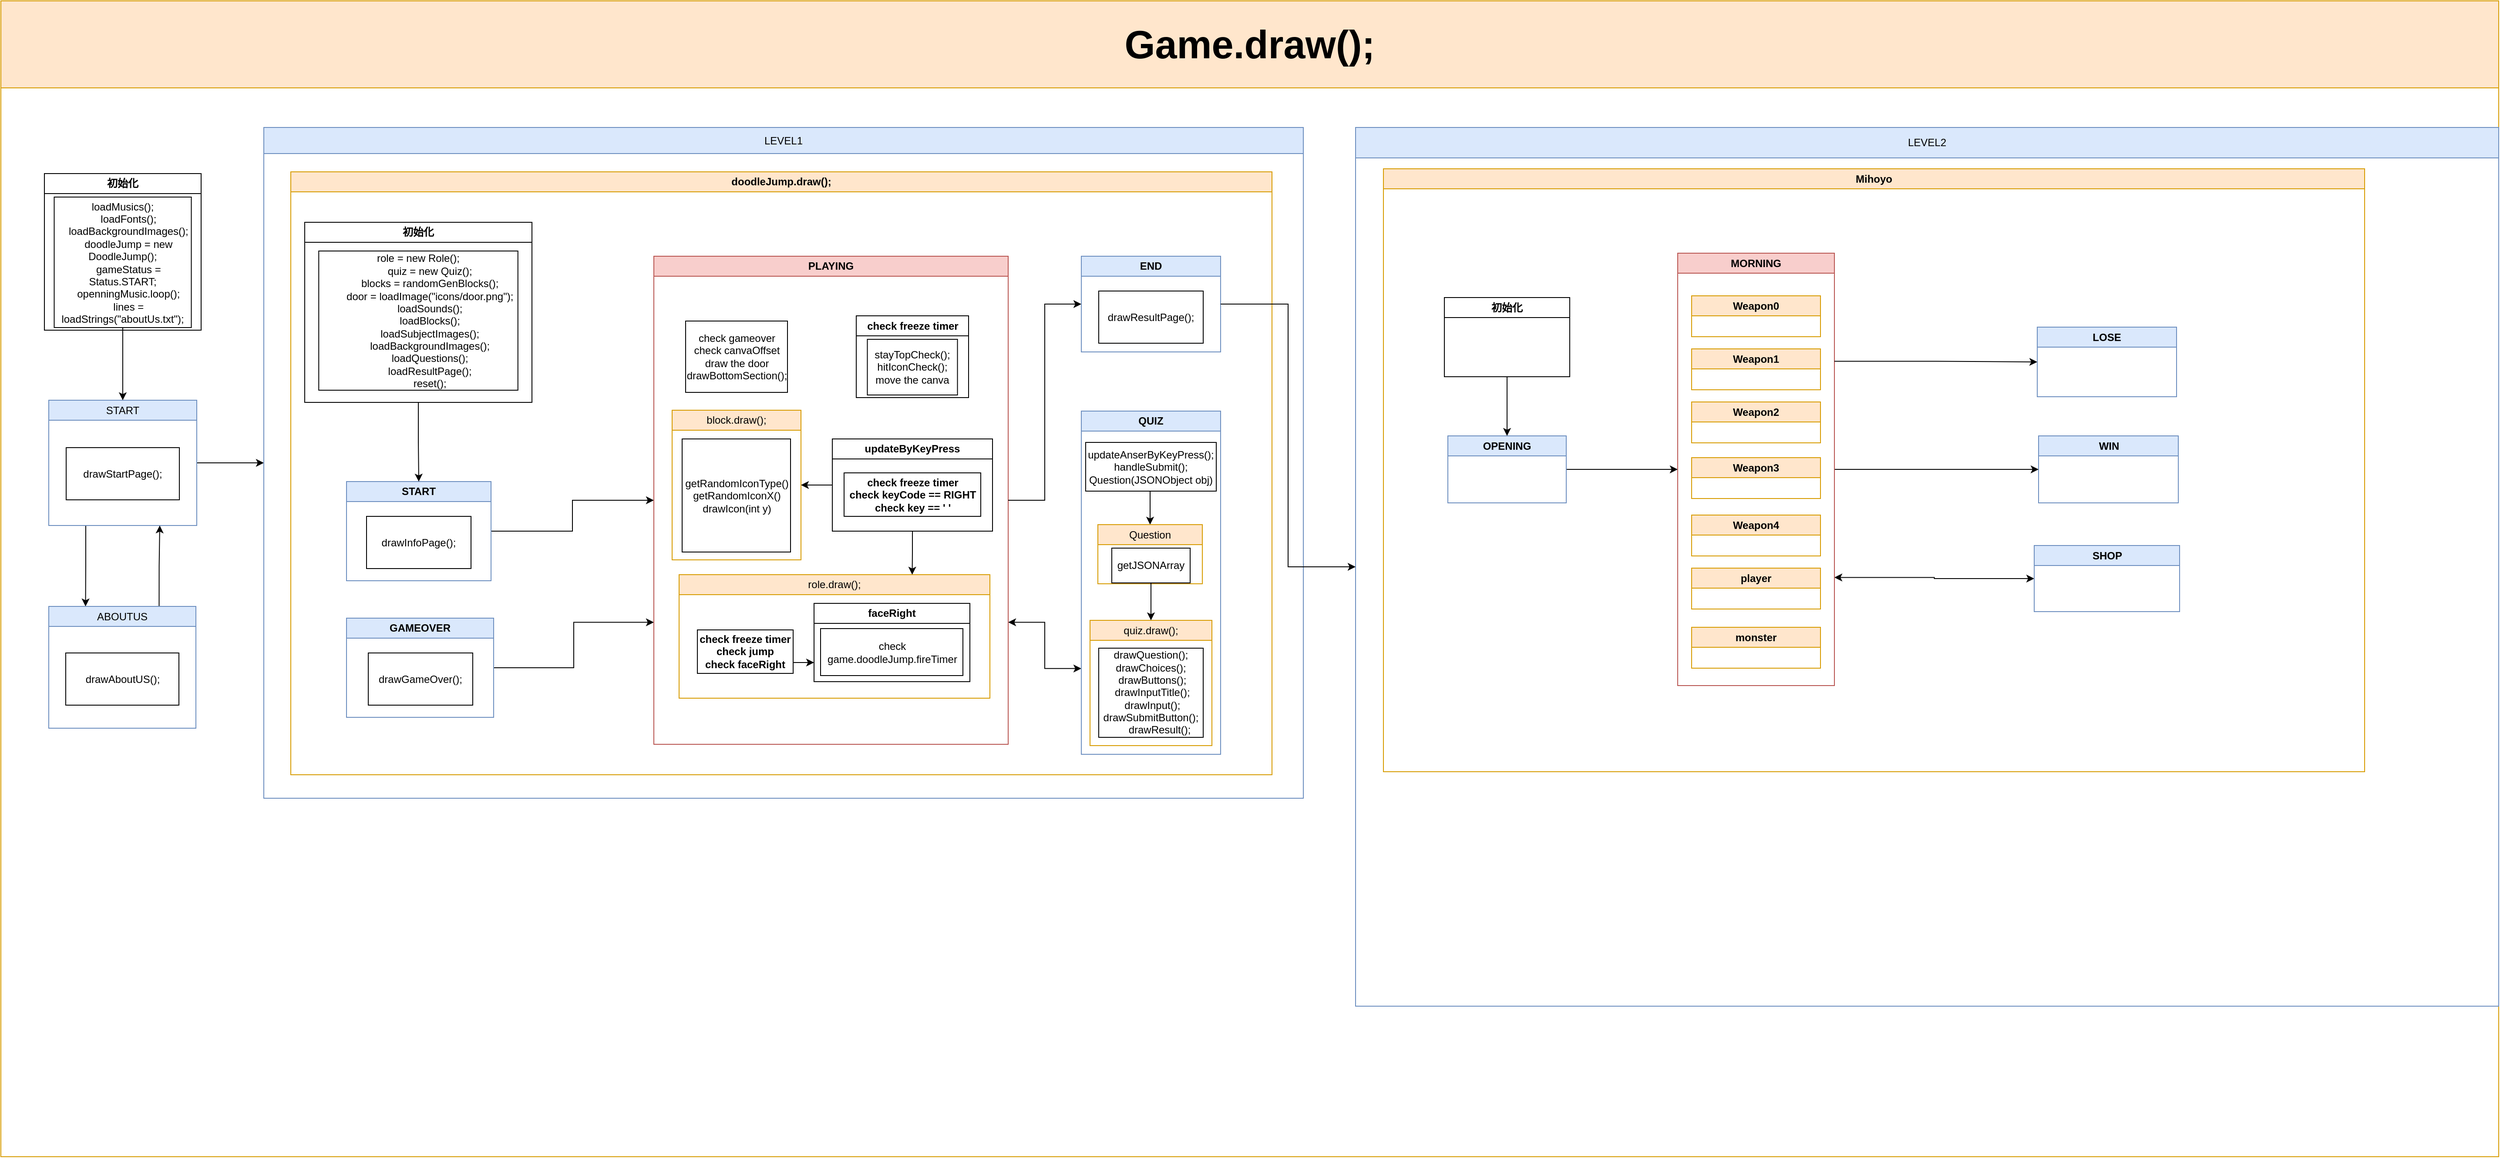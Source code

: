 <mxfile version="27.0.5">
  <diagram name="第 1 页" id="zvSUY6T6_Y0GB6HIT6o8">
    <mxGraphModel dx="1283" dy="868" grid="0" gridSize="10" guides="1" tooltips="1" connect="1" arrows="1" fold="1" page="1" pageScale="1" pageWidth="827" pageHeight="1169" math="0" shadow="0">
      <root>
        <mxCell id="0" />
        <mxCell id="1" parent="0" />
        <mxCell id="VDZzqtf6pBX9vTgafcBY-35" value="&lt;font style=&quot;font-size: 45px;&quot;&gt;Game.draw();&lt;/font&gt;" style="swimlane;whiteSpace=wrap;html=1;startSize=100;fontSize=20;fillColor=#ffe6cc;strokeColor=#d79b00;" parent="1" vertex="1">
          <mxGeometry x="840" y="20" width="2869" height="1328.5" as="geometry">
            <mxRectangle x="840" y="20" width="200" height="100" as="alternateBounds" />
          </mxGeometry>
        </mxCell>
        <mxCell id="VDZzqtf6pBX9vTgafcBY-46" style="edgeStyle=orthogonalEdgeStyle;rounded=0;orthogonalLoop=1;jettySize=auto;html=1;exitX=1;exitY=0.5;exitDx=0;exitDy=0;entryX=0;entryY=0.5;entryDx=0;entryDy=0;" parent="VDZzqtf6pBX9vTgafcBY-35" edge="1">
          <mxGeometry relative="1" as="geometry">
            <mxPoint x="160" y="260" as="sourcePoint" />
          </mxGeometry>
        </mxCell>
        <mxCell id="VDZzqtf6pBX9vTgafcBY-71" style="edgeStyle=orthogonalEdgeStyle;rounded=0;orthogonalLoop=1;jettySize=auto;html=1;exitX=0.25;exitY=1;exitDx=0;exitDy=0;entryX=0.25;entryY=0;entryDx=0;entryDy=0;" parent="VDZzqtf6pBX9vTgafcBY-35" source="VDZzqtf6pBX9vTgafcBY-51" target="VDZzqtf6pBX9vTgafcBY-64" edge="1">
          <mxGeometry relative="1" as="geometry" />
        </mxCell>
        <mxCell id="8nxNPM4JtghR5XvehcW0-9" style="edgeStyle=orthogonalEdgeStyle;rounded=0;orthogonalLoop=1;jettySize=auto;html=1;exitX=1;exitY=0.5;exitDx=0;exitDy=0;entryX=0;entryY=0.5;entryDx=0;entryDy=0;" parent="VDZzqtf6pBX9vTgafcBY-35" source="VDZzqtf6pBX9vTgafcBY-51" target="VDZzqtf6pBX9vTgafcBY-66" edge="1">
          <mxGeometry relative="1" as="geometry" />
        </mxCell>
        <mxCell id="VDZzqtf6pBX9vTgafcBY-51" value="&lt;span style=&quot;font-weight: 400;&quot;&gt;START&lt;/span&gt;" style="swimlane;whiteSpace=wrap;html=1;fillColor=#dae8fc;strokeColor=#6c8ebf;startSize=23;" parent="VDZzqtf6pBX9vTgafcBY-35" vertex="1">
          <mxGeometry x="55" y="459" width="170" height="144" as="geometry">
            <mxRectangle x="47" y="501" width="120" height="60" as="alternateBounds" />
          </mxGeometry>
        </mxCell>
        <mxCell id="VDZzqtf6pBX9vTgafcBY-53" value="drawStartPage();" style="rounded=0;whiteSpace=wrap;html=1;" parent="VDZzqtf6pBX9vTgafcBY-51" vertex="1">
          <mxGeometry x="20" y="54.5" width="130" height="60" as="geometry" />
        </mxCell>
        <mxCell id="VDZzqtf6pBX9vTgafcBY-72" style="edgeStyle=orthogonalEdgeStyle;rounded=0;orthogonalLoop=1;jettySize=auto;html=1;exitX=0.75;exitY=0;exitDx=0;exitDy=0;entryX=0.75;entryY=1;entryDx=0;entryDy=0;" parent="VDZzqtf6pBX9vTgafcBY-35" source="VDZzqtf6pBX9vTgafcBY-64" target="VDZzqtf6pBX9vTgafcBY-51" edge="1">
          <mxGeometry relative="1" as="geometry" />
        </mxCell>
        <mxCell id="VDZzqtf6pBX9vTgafcBY-64" value="&lt;span style=&quot;font-weight: 400;&quot;&gt;ABOUTUS&lt;/span&gt;" style="swimlane;whiteSpace=wrap;html=1;fillColor=#dae8fc;strokeColor=#6c8ebf;" parent="VDZzqtf6pBX9vTgafcBY-35" vertex="1">
          <mxGeometry x="55" y="696" width="169" height="140" as="geometry">
            <mxRectangle x="60" y="709" width="120" height="60" as="alternateBounds" />
          </mxGeometry>
        </mxCell>
        <mxCell id="VDZzqtf6pBX9vTgafcBY-65" value="drawAboutUS();" style="rounded=0;whiteSpace=wrap;html=1;" parent="VDZzqtf6pBX9vTgafcBY-64" vertex="1">
          <mxGeometry x="19.5" y="53.5" width="130" height="60" as="geometry" />
        </mxCell>
        <mxCell id="VDZzqtf6pBX9vTgafcBY-66" value="&lt;span style=&quot;font-weight: 400;&quot;&gt;LEVEL1&lt;/span&gt;" style="swimlane;whiteSpace=wrap;html=1;startSize=30;fillColor=#dae8fc;strokeColor=#6c8ebf;" parent="VDZzqtf6pBX9vTgafcBY-35" vertex="1">
          <mxGeometry x="302" y="145.5" width="1194" height="771" as="geometry">
            <mxRectangle x="302" y="145.5" width="120" height="60" as="alternateBounds" />
          </mxGeometry>
        </mxCell>
        <mxCell id="VDZzqtf6pBX9vTgafcBY-86" value="doodleJump.draw();" style="swimlane;whiteSpace=wrap;html=1;startSize=23;fillColor=#ffe6cc;strokeColor=#d79b00;" parent="VDZzqtf6pBX9vTgafcBY-66" vertex="1">
          <mxGeometry x="31" y="51" width="1127" height="693" as="geometry">
            <mxRectangle x="16" y="44" width="130" height="60" as="alternateBounds" />
          </mxGeometry>
        </mxCell>
        <mxCell id="8nxNPM4JtghR5XvehcW0-33" style="edgeStyle=orthogonalEdgeStyle;rounded=0;orthogonalLoop=1;jettySize=auto;html=1;exitX=1;exitY=0.5;exitDx=0;exitDy=0;entryX=0;entryY=0.5;entryDx=0;entryDy=0;" parent="VDZzqtf6pBX9vTgafcBY-86" source="VDZzqtf6pBX9vTgafcBY-70" target="VDZzqtf6pBX9vTgafcBY-74" edge="1">
          <mxGeometry relative="1" as="geometry" />
        </mxCell>
        <mxCell id="VDZzqtf6pBX9vTgafcBY-70" value="START" style="swimlane;whiteSpace=wrap;html=1;startSize=23;fillColor=#dae8fc;strokeColor=#6c8ebf;" parent="VDZzqtf6pBX9vTgafcBY-86" vertex="1">
          <mxGeometry x="64" y="356" width="166" height="114" as="geometry">
            <mxRectangle x="44" y="186" width="130" height="60" as="alternateBounds" />
          </mxGeometry>
        </mxCell>
        <mxCell id="VDZzqtf6pBX9vTgafcBY-93" value="drawInfoPage();" style="whiteSpace=wrap;html=1;" parent="VDZzqtf6pBX9vTgafcBY-70" vertex="1">
          <mxGeometry x="23" y="40" width="120" height="60" as="geometry" />
        </mxCell>
        <mxCell id="8nxNPM4JtghR5XvehcW0-52" style="edgeStyle=orthogonalEdgeStyle;rounded=0;orthogonalLoop=1;jettySize=auto;html=1;exitX=1;exitY=0.5;exitDx=0;exitDy=0;entryX=0;entryY=0.75;entryDx=0;entryDy=0;" parent="VDZzqtf6pBX9vTgafcBY-86" source="VDZzqtf6pBX9vTgafcBY-75" target="VDZzqtf6pBX9vTgafcBY-74" edge="1">
          <mxGeometry relative="1" as="geometry" />
        </mxCell>
        <mxCell id="VDZzqtf6pBX9vTgafcBY-75" value="GAMEOVER" style="swimlane;whiteSpace=wrap;html=1;startSize=23;fillColor=#dae8fc;strokeColor=#6c8ebf;" parent="VDZzqtf6pBX9vTgafcBY-86" vertex="1">
          <mxGeometry x="64" y="513" width="169" height="114" as="geometry">
            <mxRectangle x="274" y="186" width="130" height="60" as="alternateBounds" />
          </mxGeometry>
        </mxCell>
        <mxCell id="VDZzqtf6pBX9vTgafcBY-103" value="drawGameOver();" style="whiteSpace=wrap;html=1;" parent="VDZzqtf6pBX9vTgafcBY-75" vertex="1">
          <mxGeometry x="25" y="40" width="120" height="60" as="geometry" />
        </mxCell>
        <mxCell id="8nxNPM4JtghR5XvehcW0-16" style="edgeStyle=orthogonalEdgeStyle;rounded=0;orthogonalLoop=1;jettySize=auto;html=1;exitX=0.5;exitY=1;exitDx=0;exitDy=0;entryX=0.5;entryY=0;entryDx=0;entryDy=0;" parent="VDZzqtf6pBX9vTgafcBY-86" source="VDZzqtf6pBX9vTgafcBY-97" target="VDZzqtf6pBX9vTgafcBY-70" edge="1">
          <mxGeometry relative="1" as="geometry" />
        </mxCell>
        <mxCell id="VDZzqtf6pBX9vTgafcBY-97" value="初始化" style="swimlane;whiteSpace=wrap;html=1;startSize=23;" parent="VDZzqtf6pBX9vTgafcBY-86" vertex="1">
          <mxGeometry x="16" y="58" width="261" height="207" as="geometry">
            <mxRectangle x="118.5" y="47" width="130" height="60" as="alternateBounds" />
          </mxGeometry>
        </mxCell>
        <mxCell id="VDZzqtf6pBX9vTgafcBY-98" value="&lt;div&gt;role = new Role();&lt;/div&gt;&lt;div&gt;&amp;nbsp; &amp;nbsp; &amp;nbsp; &amp;nbsp; quiz = new Quiz();&lt;/div&gt;&lt;div&gt;&amp;nbsp; &amp;nbsp; &amp;nbsp; &amp;nbsp; blocks = randomGenBlocks();&lt;/div&gt;&lt;div&gt;&amp;nbsp; &amp;nbsp; &amp;nbsp; &amp;nbsp; door = loadImage(&quot;icons/door.png&quot;);&lt;/div&gt;&lt;div&gt;&amp;nbsp; &amp;nbsp; &amp;nbsp; &amp;nbsp; loadSounds();&lt;/div&gt;&lt;div&gt;&amp;nbsp; &amp;nbsp; &amp;nbsp; &amp;nbsp; loadBlocks();&lt;/div&gt;&lt;div&gt;&amp;nbsp; &amp;nbsp; &amp;nbsp; &amp;nbsp; loadSubjectImages();&lt;/div&gt;&lt;div&gt;&amp;nbsp; &amp;nbsp; &amp;nbsp; &amp;nbsp; loadBackgroundImages();&lt;/div&gt;&lt;div&gt;&amp;nbsp; &amp;nbsp; &amp;nbsp; &amp;nbsp; loadQuestions();&lt;/div&gt;&lt;div&gt;&amp;nbsp; &amp;nbsp; &amp;nbsp; &amp;nbsp; loadResultPage();&lt;/div&gt;&lt;div&gt;&amp;nbsp; &amp;nbsp; &amp;nbsp; &amp;nbsp; reset();&lt;/div&gt;" style="whiteSpace=wrap;html=1;" parent="VDZzqtf6pBX9vTgafcBY-97" vertex="1">
          <mxGeometry x="16.13" y="33" width="228.75" height="160" as="geometry" />
        </mxCell>
        <mxCell id="8nxNPM4JtghR5XvehcW0-41" style="edgeStyle=orthogonalEdgeStyle;rounded=0;orthogonalLoop=1;jettySize=auto;html=1;exitX=1;exitY=0.75;exitDx=0;exitDy=0;entryX=0;entryY=0.75;entryDx=0;entryDy=0;startArrow=classic;startFill=1;" parent="VDZzqtf6pBX9vTgafcBY-86" source="VDZzqtf6pBX9vTgafcBY-74" target="VDZzqtf6pBX9vTgafcBY-77" edge="1">
          <mxGeometry relative="1" as="geometry" />
        </mxCell>
        <mxCell id="VDZzqtf6pBX9vTgafcBY-74" value="PLAYING" style="swimlane;whiteSpace=wrap;html=1;startSize=23;fillColor=#f8cecc;strokeColor=#b85450;" parent="VDZzqtf6pBX9vTgafcBY-86" vertex="1">
          <mxGeometry x="417" y="97" width="407" height="561" as="geometry">
            <mxRectangle x="398" y="438" width="130" height="60" as="alternateBounds" />
          </mxGeometry>
        </mxCell>
        <mxCell id="VDZzqtf6pBX9vTgafcBY-134" value="&lt;span style=&quot;background-color: transparent; color: light-dark(rgb(0, 0, 0), rgb(255, 255, 255));&quot;&gt;check freeze timer&lt;/span&gt;" style="swimlane;whiteSpace=wrap;html=1;" parent="VDZzqtf6pBX9vTgafcBY-74" vertex="1">
          <mxGeometry x="232.5" y="68.5" width="129" height="94" as="geometry" />
        </mxCell>
        <mxCell id="VDZzqtf6pBX9vTgafcBY-135" value="&lt;div&gt;stayTopCheck();&lt;/div&gt;&lt;div&gt;hitIconCheck();&lt;/div&gt;&lt;div&gt;move the canva&lt;/div&gt;" style="rounded=0;whiteSpace=wrap;html=1;" parent="VDZzqtf6pBX9vTgafcBY-134" vertex="1">
          <mxGeometry x="12.75" y="27" width="103.5" height="64" as="geometry" />
        </mxCell>
        <mxCell id="VDZzqtf6pBX9vTgafcBY-136" value="&lt;span style=&quot;font-weight: 400;&quot;&gt;block.draw();&lt;/span&gt;" style="swimlane;whiteSpace=wrap;html=1;fillColor=#ffe6cc;strokeColor=#d79b00;" parent="VDZzqtf6pBX9vTgafcBY-74" vertex="1">
          <mxGeometry x="21" y="177" width="148" height="172" as="geometry">
            <mxRectangle x="40" y="390" width="120" height="60" as="alternateBounds" />
          </mxGeometry>
        </mxCell>
        <mxCell id="VDZzqtf6pBX9vTgafcBY-137" value="getRandomIconType()&lt;div&gt;getRandomIconX()&lt;br&gt;drawIcon(int y)&lt;/div&gt;" style="rounded=0;whiteSpace=wrap;html=1;" parent="VDZzqtf6pBX9vTgafcBY-136" vertex="1">
          <mxGeometry x="11.5" y="33" width="124.5" height="130" as="geometry" />
        </mxCell>
        <mxCell id="VDZzqtf6pBX9vTgafcBY-132" value="check gameover&lt;div&gt;check canvaOffset&lt;/div&gt;&lt;div&gt;draw the door&lt;/div&gt;&lt;div&gt;drawBottomSection();&lt;/div&gt;" style="rounded=0;whiteSpace=wrap;html=1;" parent="VDZzqtf6pBX9vTgafcBY-74" vertex="1">
          <mxGeometry x="36.5" y="74.5" width="117" height="82" as="geometry" />
        </mxCell>
        <mxCell id="VDZzqtf6pBX9vTgafcBY-141" value="&lt;span style=&quot;font-weight: 400;&quot;&gt;role.draw();&lt;/span&gt;" style="swimlane;whiteSpace=wrap;html=1;fillColor=#ffe6cc;strokeColor=#d79b00;" parent="VDZzqtf6pBX9vTgafcBY-74" vertex="1">
          <mxGeometry x="29" y="366" width="357" height="142" as="geometry">
            <mxRectangle x="46" y="696" width="120" height="60" as="alternateBounds" />
          </mxGeometry>
        </mxCell>
        <mxCell id="8nxNPM4JtghR5XvehcW0-54" style="edgeStyle=orthogonalEdgeStyle;rounded=0;orthogonalLoop=1;jettySize=auto;html=1;exitX=1;exitY=0.75;exitDx=0;exitDy=0;entryX=0;entryY=0.75;entryDx=0;entryDy=0;" parent="VDZzqtf6pBX9vTgafcBY-141" source="VDZzqtf6pBX9vTgafcBY-142" target="VDZzqtf6pBX9vTgafcBY-148" edge="1">
          <mxGeometry relative="1" as="geometry" />
        </mxCell>
        <mxCell id="VDZzqtf6pBX9vTgafcBY-142" value="&lt;span style=&quot;font-weight: 700;&quot;&gt;check freeze timer&lt;/span&gt;&lt;div&gt;&lt;span style=&quot;font-weight: 700;&quot;&gt;check jump&lt;/span&gt;&lt;/div&gt;&lt;div&gt;&lt;span style=&quot;font-weight: 700;&quot;&gt;check faceRight&lt;/span&gt;&lt;/div&gt;" style="rounded=0;whiteSpace=wrap;html=1;" parent="VDZzqtf6pBX9vTgafcBY-141" vertex="1">
          <mxGeometry x="21" y="63.5" width="110" height="50" as="geometry" />
        </mxCell>
        <mxCell id="VDZzqtf6pBX9vTgafcBY-148" value="faceRight" style="swimlane;whiteSpace=wrap;html=1;" parent="VDZzqtf6pBX9vTgafcBY-141" vertex="1">
          <mxGeometry x="155" y="33" width="179" height="90" as="geometry" />
        </mxCell>
        <mxCell id="VDZzqtf6pBX9vTgafcBY-149" value="&lt;div&gt;check&lt;/div&gt;game.doodleJump.fireTimer" style="rounded=0;whiteSpace=wrap;html=1;" parent="VDZzqtf6pBX9vTgafcBY-148" vertex="1">
          <mxGeometry x="7.5" y="29" width="163.5" height="54" as="geometry" />
        </mxCell>
        <mxCell id="8nxNPM4JtghR5XvehcW0-46" style="edgeStyle=orthogonalEdgeStyle;rounded=0;orthogonalLoop=1;jettySize=auto;html=1;exitX=0.5;exitY=1;exitDx=0;exitDy=0;entryX=0.75;entryY=0;entryDx=0;entryDy=0;" parent="VDZzqtf6pBX9vTgafcBY-74" source="8nxNPM4JtghR5XvehcW0-45" target="VDZzqtf6pBX9vTgafcBY-141" edge="1">
          <mxGeometry relative="1" as="geometry" />
        </mxCell>
        <mxCell id="8nxNPM4JtghR5XvehcW0-51" style="edgeStyle=orthogonalEdgeStyle;rounded=0;orthogonalLoop=1;jettySize=auto;html=1;exitX=0;exitY=0.5;exitDx=0;exitDy=0;entryX=1;entryY=0.5;entryDx=0;entryDy=0;" parent="VDZzqtf6pBX9vTgafcBY-74" source="8nxNPM4JtghR5XvehcW0-45" target="VDZzqtf6pBX9vTgafcBY-136" edge="1">
          <mxGeometry relative="1" as="geometry" />
        </mxCell>
        <mxCell id="8nxNPM4JtghR5XvehcW0-45" value="updateByKeyPress" style="swimlane;whiteSpace=wrap;html=1;" parent="VDZzqtf6pBX9vTgafcBY-74" vertex="1">
          <mxGeometry x="205" y="210" width="184" height="106" as="geometry" />
        </mxCell>
        <mxCell id="8nxNPM4JtghR5XvehcW0-49" value="&lt;span style=&quot;font-weight: 700;&quot;&gt;check freeze timer&lt;/span&gt;&lt;div&gt;&lt;b&gt;check&amp;nbsp;&lt;/b&gt;&lt;span style=&quot;background-color: transparent;&quot;&gt;&lt;b&gt;keyCode == RIGHT&lt;/b&gt;&lt;/span&gt;&lt;/div&gt;&lt;div&gt;&lt;b style=&quot;background-color: transparent; color: light-dark(rgb(0, 0, 0), rgb(255, 255, 255));&quot;&gt;check key == &#39; &#39;&lt;/b&gt;&lt;/div&gt;" style="rounded=0;whiteSpace=wrap;html=1;" parent="8nxNPM4JtghR5XvehcW0-45" vertex="1">
          <mxGeometry x="13.5" y="39" width="157" height="50" as="geometry" />
        </mxCell>
        <mxCell id="VDZzqtf6pBX9vTgafcBY-77" value="QUIZ" style="swimlane;whiteSpace=wrap;html=1;startSize=23;fillColor=#dae8fc;strokeColor=#6c8ebf;" parent="VDZzqtf6pBX9vTgafcBY-86" vertex="1">
          <mxGeometry x="908" y="275" width="160" height="394.5" as="geometry">
            <mxRectangle x="921" y="526" width="130" height="60" as="alternateBounds" />
          </mxGeometry>
        </mxCell>
        <mxCell id="VDZzqtf6pBX9vTgafcBY-106" value="&lt;span style=&quot;font-weight: 400;&quot;&gt;quiz.draw();&lt;/span&gt;" style="swimlane;whiteSpace=wrap;html=1;startSize=23;fillColor=#ffe6cc;strokeColor=#d79b00;" parent="VDZzqtf6pBX9vTgafcBY-77" vertex="1">
          <mxGeometry x="10" y="240.5" width="140" height="144" as="geometry">
            <mxRectangle x="16" y="250.5" width="130" height="60" as="alternateBounds" />
          </mxGeometry>
        </mxCell>
        <mxCell id="VDZzqtf6pBX9vTgafcBY-139" value="drawQuestion();&lt;div&gt;&lt;div&gt;drawChoices();&lt;/div&gt;&lt;div&gt;&amp;nbsp;drawButtons();&lt;/div&gt;&lt;div&gt;&amp;nbsp;drawInputTitle();&lt;/div&gt;&lt;div&gt;&amp;nbsp;drawInput();&lt;/div&gt;&lt;/div&gt;&lt;div&gt;&lt;div&gt;drawSubmitButton();&lt;/div&gt;&lt;div&gt;&amp;nbsp; &amp;nbsp; &amp;nbsp; drawResult();&lt;/div&gt;&lt;/div&gt;" style="whiteSpace=wrap;html=1;" parent="VDZzqtf6pBX9vTgafcBY-106" vertex="1">
          <mxGeometry x="10" y="32" width="120" height="102.5" as="geometry" />
        </mxCell>
        <mxCell id="8nxNPM4JtghR5XvehcW0-27" style="edgeStyle=orthogonalEdgeStyle;rounded=0;orthogonalLoop=1;jettySize=auto;html=1;exitX=0.5;exitY=1;exitDx=0;exitDy=0;entryX=0.5;entryY=0;entryDx=0;entryDy=0;" parent="VDZzqtf6pBX9vTgafcBY-77" source="VDZzqtf6pBX9vTgafcBY-166" target="VDZzqtf6pBX9vTgafcBY-138" edge="1">
          <mxGeometry relative="1" as="geometry" />
        </mxCell>
        <mxCell id="VDZzqtf6pBX9vTgafcBY-166" value="updateAnserByKeyPress();&lt;div&gt;handleSubmit();&lt;/div&gt;&lt;div&gt;Question(JSONObject obj)&lt;/div&gt;" style="whiteSpace=wrap;html=1;" parent="VDZzqtf6pBX9vTgafcBY-77" vertex="1">
          <mxGeometry x="5" y="36" width="150" height="56" as="geometry" />
        </mxCell>
        <mxCell id="VDZzqtf6pBX9vTgafcBY-138" value="&lt;span style=&quot;font-weight: 400;&quot;&gt;Question&lt;/span&gt;" style="swimlane;whiteSpace=wrap;html=1;startSize=23;fillColor=#ffe6cc;strokeColor=#d79b00;" parent="VDZzqtf6pBX9vTgafcBY-77" vertex="1">
          <mxGeometry x="19" y="130.5" width="120" height="68" as="geometry">
            <mxRectangle x="20" y="121" width="130" height="60" as="alternateBounds" />
          </mxGeometry>
        </mxCell>
        <mxCell id="VDZzqtf6pBX9vTgafcBY-168" value="getJSONArray" style="whiteSpace=wrap;html=1;" parent="VDZzqtf6pBX9vTgafcBY-138" vertex="1">
          <mxGeometry x="16" y="27" width="90" height="40" as="geometry" />
        </mxCell>
        <mxCell id="VDZzqtf6pBX9vTgafcBY-172" style="edgeStyle=orthogonalEdgeStyle;rounded=0;orthogonalLoop=1;jettySize=auto;html=1;exitX=0.5;exitY=1;exitDx=0;exitDy=0;entryX=0.5;entryY=0;entryDx=0;entryDy=0;" parent="VDZzqtf6pBX9vTgafcBY-77" source="VDZzqtf6pBX9vTgafcBY-168" target="VDZzqtf6pBX9vTgafcBY-106" edge="1">
          <mxGeometry relative="1" as="geometry" />
        </mxCell>
        <mxCell id="VDZzqtf6pBX9vTgafcBY-76" value="END" style="swimlane;whiteSpace=wrap;html=1;startSize=23;fillColor=#dae8fc;strokeColor=#6c8ebf;" parent="VDZzqtf6pBX9vTgafcBY-86" vertex="1">
          <mxGeometry x="908" y="97" width="160" height="110" as="geometry">
            <mxRectangle x="921" y="97" width="130" height="60" as="alternateBounds" />
          </mxGeometry>
        </mxCell>
        <mxCell id="VDZzqtf6pBX9vTgafcBY-104" value="drawResultPage();" style="whiteSpace=wrap;html=1;" parent="VDZzqtf6pBX9vTgafcBY-76" vertex="1">
          <mxGeometry x="20" y="40" width="120" height="60" as="geometry" />
        </mxCell>
        <mxCell id="8nxNPM4JtghR5XvehcW0-38" style="edgeStyle=orthogonalEdgeStyle;rounded=0;orthogonalLoop=1;jettySize=auto;html=1;exitX=1;exitY=0.5;exitDx=0;exitDy=0;entryX=0;entryY=0.5;entryDx=0;entryDy=0;" parent="VDZzqtf6pBX9vTgafcBY-86" source="VDZzqtf6pBX9vTgafcBY-74" target="VDZzqtf6pBX9vTgafcBY-76" edge="1">
          <mxGeometry relative="1" as="geometry" />
        </mxCell>
        <mxCell id="VDZzqtf6pBX9vTgafcBY-94" value="初始化" style="swimlane;whiteSpace=wrap;html=1;startSize=23;" parent="VDZzqtf6pBX9vTgafcBY-35" vertex="1">
          <mxGeometry x="50" y="198.5" width="180" height="180" as="geometry">
            <mxRectangle x="42" y="391" width="130" height="60" as="alternateBounds" />
          </mxGeometry>
        </mxCell>
        <mxCell id="VDZzqtf6pBX9vTgafcBY-95" value="&lt;div&gt;loadMusics();&lt;/div&gt;&lt;div&gt;&amp;nbsp; &amp;nbsp; loadFonts();&lt;/div&gt;&lt;div&gt;&amp;nbsp; &amp;nbsp; loadBackgroundImages();&lt;/div&gt;&lt;div&gt;&amp;nbsp; &amp;nbsp; doodleJump = new DoodleJump();&lt;/div&gt;&lt;div&gt;&amp;nbsp; &amp;nbsp; gameStatus = Status.START;&lt;/div&gt;&lt;div&gt;&amp;nbsp; &amp;nbsp; openningMusic.loop();&lt;/div&gt;&lt;div&gt;&amp;nbsp; &amp;nbsp; lines = loadStrings(&quot;aboutUs.txt&quot;);&lt;/div&gt;" style="whiteSpace=wrap;html=1;" parent="VDZzqtf6pBX9vTgafcBY-94" vertex="1">
          <mxGeometry x="11.25" y="27" width="157.5" height="150" as="geometry" />
        </mxCell>
        <mxCell id="VDZzqtf6pBX9vTgafcBY-176" style="edgeStyle=orthogonalEdgeStyle;rounded=0;orthogonalLoop=1;jettySize=auto;html=1;exitX=0.5;exitY=1;exitDx=0;exitDy=0;entryX=0.5;entryY=0;entryDx=0;entryDy=0;" parent="VDZzqtf6pBX9vTgafcBY-35" source="VDZzqtf6pBX9vTgafcBY-95" target="VDZzqtf6pBX9vTgafcBY-51" edge="1">
          <mxGeometry relative="1" as="geometry" />
        </mxCell>
        <mxCell id="VDZzqtf6pBX9vTgafcBY-87" value="&lt;span style=&quot;font-weight: 400;&quot;&gt;LEVEL2&lt;/span&gt;" style="swimlane;whiteSpace=wrap;html=1;fillColor=#dae8fc;strokeColor=#6c8ebf;startSize=35;" parent="VDZzqtf6pBX9vTgafcBY-35" vertex="1">
          <mxGeometry x="1556" y="145.5" width="1313" height="1010" as="geometry">
            <mxRectangle x="1579" y="318.5" width="120" height="60" as="alternateBounds" />
          </mxGeometry>
        </mxCell>
        <mxCell id="puHyTgyI4DrkpRGL8Mu7-3" value="Mihoyo" style="swimlane;whiteSpace=wrap;html=1;startSize=23;fillColor=#ffe6cc;strokeColor=#d79b00;" vertex="1" parent="VDZzqtf6pBX9vTgafcBY-87">
          <mxGeometry x="32" y="47.5" width="1127" height="693" as="geometry">
            <mxRectangle x="16" y="44" width="130" height="60" as="alternateBounds" />
          </mxGeometry>
        </mxCell>
        <mxCell id="puHyTgyI4DrkpRGL8Mu7-4" style="edgeStyle=orthogonalEdgeStyle;rounded=0;orthogonalLoop=1;jettySize=auto;html=1;exitX=1;exitY=0.5;exitDx=0;exitDy=0;entryX=0;entryY=0.5;entryDx=0;entryDy=0;" edge="1" parent="puHyTgyI4DrkpRGL8Mu7-3" source="puHyTgyI4DrkpRGL8Mu7-5" target="puHyTgyI4DrkpRGL8Mu7-14">
          <mxGeometry relative="1" as="geometry" />
        </mxCell>
        <mxCell id="puHyTgyI4DrkpRGL8Mu7-5" value="OPENING" style="swimlane;whiteSpace=wrap;html=1;startSize=23;fillColor=#dae8fc;strokeColor=#6c8ebf;" vertex="1" parent="puHyTgyI4DrkpRGL8Mu7-3">
          <mxGeometry x="74" y="307" width="136" height="77" as="geometry">
            <mxRectangle x="44" y="186" width="130" height="60" as="alternateBounds" />
          </mxGeometry>
        </mxCell>
        <mxCell id="puHyTgyI4DrkpRGL8Mu7-8" value="WIN" style="swimlane;whiteSpace=wrap;html=1;startSize=23;fillColor=#dae8fc;strokeColor=#6c8ebf;" vertex="1" parent="puHyTgyI4DrkpRGL8Mu7-3">
          <mxGeometry x="752.5" y="307" width="160.5" height="77" as="geometry">
            <mxRectangle x="274" y="186" width="130" height="60" as="alternateBounds" />
          </mxGeometry>
        </mxCell>
        <mxCell id="puHyTgyI4DrkpRGL8Mu7-10" style="edgeStyle=orthogonalEdgeStyle;rounded=0;orthogonalLoop=1;jettySize=auto;html=1;exitX=0.5;exitY=1;exitDx=0;exitDy=0;entryX=0.5;entryY=0;entryDx=0;entryDy=0;" edge="1" parent="puHyTgyI4DrkpRGL8Mu7-3" source="puHyTgyI4DrkpRGL8Mu7-11" target="puHyTgyI4DrkpRGL8Mu7-5">
          <mxGeometry relative="1" as="geometry" />
        </mxCell>
        <mxCell id="puHyTgyI4DrkpRGL8Mu7-11" value="初始化" style="swimlane;whiteSpace=wrap;html=1;startSize=23;" vertex="1" parent="puHyTgyI4DrkpRGL8Mu7-3">
          <mxGeometry x="70" y="148" width="144" height="91" as="geometry">
            <mxRectangle x="118.5" y="47" width="130" height="60" as="alternateBounds" />
          </mxGeometry>
        </mxCell>
        <mxCell id="puHyTgyI4DrkpRGL8Mu7-13" style="edgeStyle=orthogonalEdgeStyle;rounded=0;orthogonalLoop=1;jettySize=auto;html=1;exitX=1;exitY=0.75;exitDx=0;exitDy=0;entryX=0;entryY=0.5;entryDx=0;entryDy=0;startArrow=classic;startFill=1;" edge="1" parent="puHyTgyI4DrkpRGL8Mu7-3" source="puHyTgyI4DrkpRGL8Mu7-14" target="puHyTgyI4DrkpRGL8Mu7-29">
          <mxGeometry relative="1" as="geometry" />
        </mxCell>
        <mxCell id="puHyTgyI4DrkpRGL8Mu7-113" style="edgeStyle=orthogonalEdgeStyle;rounded=0;orthogonalLoop=1;jettySize=auto;html=1;exitX=1;exitY=0.5;exitDx=0;exitDy=0;entryX=0;entryY=0.5;entryDx=0;entryDy=0;" edge="1" parent="puHyTgyI4DrkpRGL8Mu7-3" source="puHyTgyI4DrkpRGL8Mu7-14" target="puHyTgyI4DrkpRGL8Mu7-8">
          <mxGeometry relative="1" as="geometry" />
        </mxCell>
        <mxCell id="puHyTgyI4DrkpRGL8Mu7-14" value="MORNING" style="swimlane;whiteSpace=wrap;html=1;startSize=23;fillColor=#f8cecc;strokeColor=#b85450;" vertex="1" parent="puHyTgyI4DrkpRGL8Mu7-3">
          <mxGeometry x="338" y="97" width="180" height="497" as="geometry">
            <mxRectangle x="398" y="438" width="130" height="60" as="alternateBounds" />
          </mxGeometry>
        </mxCell>
        <mxCell id="puHyTgyI4DrkpRGL8Mu7-17" value="Weapon0" style="swimlane;whiteSpace=wrap;html=1;fillColor=#ffe6cc;strokeColor=#d79b00;" vertex="1" parent="puHyTgyI4DrkpRGL8Mu7-14">
          <mxGeometry x="16" y="49" width="148" height="47" as="geometry">
            <mxRectangle x="40" y="390" width="120" height="60" as="alternateBounds" />
          </mxGeometry>
        </mxCell>
        <mxCell id="puHyTgyI4DrkpRGL8Mu7-106" value="Weapon1" style="swimlane;whiteSpace=wrap;html=1;fillColor=#ffe6cc;strokeColor=#d79b00;" vertex="1" parent="puHyTgyI4DrkpRGL8Mu7-14">
          <mxGeometry x="16" y="110" width="148" height="47" as="geometry">
            <mxRectangle x="40" y="390" width="120" height="60" as="alternateBounds" />
          </mxGeometry>
        </mxCell>
        <mxCell id="puHyTgyI4DrkpRGL8Mu7-107" value="Weapon2" style="swimlane;whiteSpace=wrap;html=1;fillColor=#ffe6cc;strokeColor=#d79b00;" vertex="1" parent="puHyTgyI4DrkpRGL8Mu7-14">
          <mxGeometry x="16" y="171" width="148" height="47" as="geometry">
            <mxRectangle x="40" y="390" width="120" height="60" as="alternateBounds" />
          </mxGeometry>
        </mxCell>
        <mxCell id="puHyTgyI4DrkpRGL8Mu7-108" value="Weapon3" style="swimlane;whiteSpace=wrap;html=1;fillColor=#ffe6cc;strokeColor=#d79b00;" vertex="1" parent="puHyTgyI4DrkpRGL8Mu7-14">
          <mxGeometry x="16" y="235" width="148" height="47" as="geometry">
            <mxRectangle x="40" y="390" width="120" height="60" as="alternateBounds" />
          </mxGeometry>
        </mxCell>
        <mxCell id="puHyTgyI4DrkpRGL8Mu7-109" value="Weapon4" style="swimlane;whiteSpace=wrap;html=1;fillColor=#ffe6cc;strokeColor=#d79b00;" vertex="1" parent="puHyTgyI4DrkpRGL8Mu7-14">
          <mxGeometry x="16" y="301" width="148" height="47" as="geometry">
            <mxRectangle x="40" y="390" width="120" height="60" as="alternateBounds" />
          </mxGeometry>
        </mxCell>
        <mxCell id="puHyTgyI4DrkpRGL8Mu7-110" value="player" style="swimlane;whiteSpace=wrap;html=1;fillColor=#ffe6cc;strokeColor=#d79b00;" vertex="1" parent="puHyTgyI4DrkpRGL8Mu7-14">
          <mxGeometry x="16" y="362" width="148" height="47" as="geometry">
            <mxRectangle x="40" y="390" width="120" height="60" as="alternateBounds" />
          </mxGeometry>
        </mxCell>
        <mxCell id="puHyTgyI4DrkpRGL8Mu7-111" value="monster" style="swimlane;whiteSpace=wrap;html=1;fillColor=#ffe6cc;strokeColor=#d79b00;" vertex="1" parent="puHyTgyI4DrkpRGL8Mu7-14">
          <mxGeometry x="16" y="430" width="148" height="47" as="geometry">
            <mxRectangle x="40" y="390" width="120" height="60" as="alternateBounds" />
          </mxGeometry>
        </mxCell>
        <mxCell id="puHyTgyI4DrkpRGL8Mu7-29" value="SHOP" style="swimlane;whiteSpace=wrap;html=1;startSize=23;fillColor=#dae8fc;strokeColor=#6c8ebf;" vertex="1" parent="puHyTgyI4DrkpRGL8Mu7-3">
          <mxGeometry x="747.5" y="433" width="167" height="76" as="geometry">
            <mxRectangle x="921" y="526" width="130" height="60" as="alternateBounds" />
          </mxGeometry>
        </mxCell>
        <mxCell id="puHyTgyI4DrkpRGL8Mu7-37" value="LOSE" style="swimlane;whiteSpace=wrap;html=1;startSize=23;fillColor=#dae8fc;strokeColor=#6c8ebf;" vertex="1" parent="puHyTgyI4DrkpRGL8Mu7-3">
          <mxGeometry x="751" y="182" width="160" height="80" as="geometry">
            <mxRectangle x="921" y="97" width="130" height="60" as="alternateBounds" />
          </mxGeometry>
        </mxCell>
        <mxCell id="puHyTgyI4DrkpRGL8Mu7-39" style="edgeStyle=orthogonalEdgeStyle;rounded=0;orthogonalLoop=1;jettySize=auto;html=1;exitX=1;exitY=0.25;exitDx=0;exitDy=0;entryX=0;entryY=0.5;entryDx=0;entryDy=0;" edge="1" parent="puHyTgyI4DrkpRGL8Mu7-3" source="puHyTgyI4DrkpRGL8Mu7-14" target="puHyTgyI4DrkpRGL8Mu7-37">
          <mxGeometry relative="1" as="geometry" />
        </mxCell>
        <mxCell id="8nxNPM4JtghR5XvehcW0-28" style="edgeStyle=orthogonalEdgeStyle;rounded=0;orthogonalLoop=1;jettySize=auto;html=1;exitX=1;exitY=0.5;exitDx=0;exitDy=0;entryX=0;entryY=0.5;entryDx=0;entryDy=0;" parent="VDZzqtf6pBX9vTgafcBY-35" source="VDZzqtf6pBX9vTgafcBY-76" target="VDZzqtf6pBX9vTgafcBY-87" edge="1">
          <mxGeometry relative="1" as="geometry" />
        </mxCell>
      </root>
    </mxGraphModel>
  </diagram>
</mxfile>
